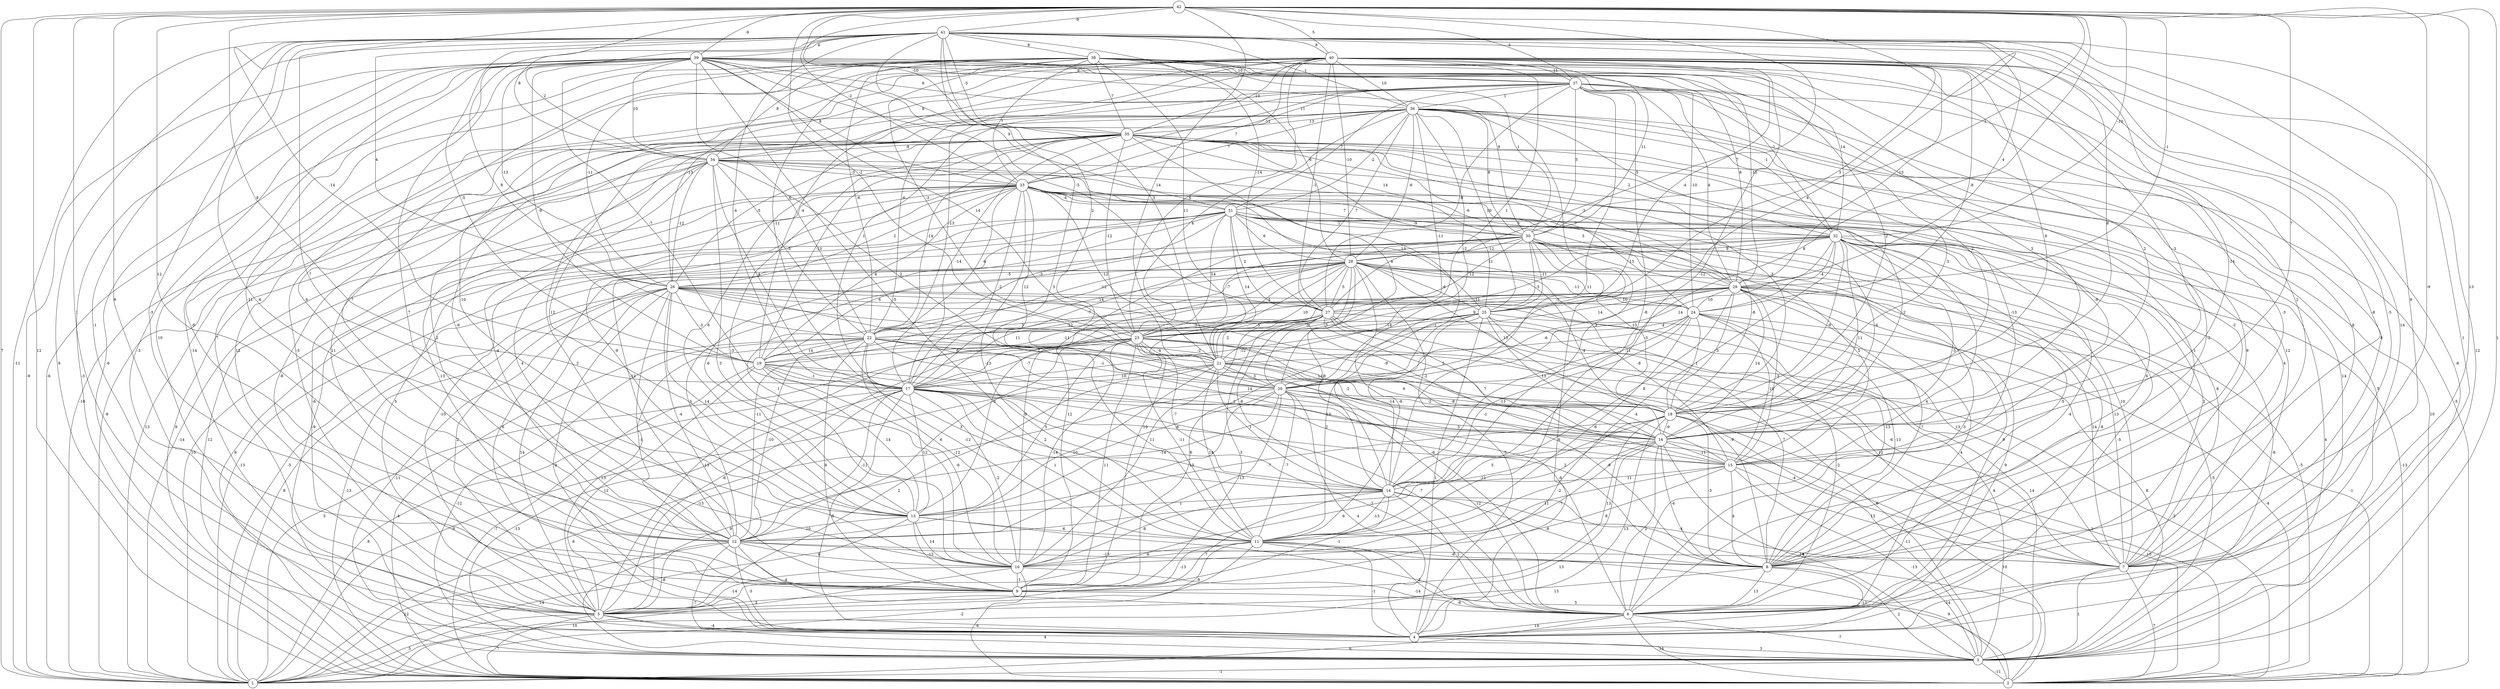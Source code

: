 graph { 
	 fontname="Helvetica,Arial,sans-serif" 
	 node [shape = circle]; 
	 42 -- 1 [label = "7"];
	 42 -- 2 [label = "12"];
	 42 -- 3 [label = "1"];
	 42 -- 5 [label = "1"];
	 42 -- 7 [label = "13"];
	 42 -- 8 [label = "-9"];
	 42 -- 9 [label = "9"];
	 42 -- 12 [label = "12"];
	 42 -- 14 [label = "8"];
	 42 -- 16 [label = "7"];
	 42 -- 17 [label = "8"];
	 42 -- 19 [label = "-14"];
	 42 -- 20 [label = "4"];
	 42 -- 21 [label = "14"];
	 42 -- 23 [label = "-2"];
	 42 -- 27 [label = "7"];
	 42 -- 29 [label = "-1"];
	 42 -- 30 [label = "1"];
	 42 -- 32 [label = "-10"];
	 42 -- 33 [label = "-2"];
	 42 -- 34 [label = "8"];
	 42 -- 35 [label = "-10"];
	 42 -- 37 [label = "5"];
	 42 -- 39 [label = "-9"];
	 42 -- 40 [label = "5"];
	 42 -- 41 [label = "-9"];
	 41 -- 1 [label = "-11"];
	 41 -- 2 [label = "9"];
	 41 -- 3 [label = "12"];
	 41 -- 4 [label = "1"];
	 41 -- 5 [label = "-1"];
	 41 -- 6 [label = "14"];
	 41 -- 7 [label = "9"];
	 41 -- 8 [label = "2"];
	 41 -- 9 [label = "-3"];
	 41 -- 10 [label = "-6"];
	 41 -- 11 [label = "3"];
	 41 -- 13 [label = "7"];
	 41 -- 17 [label = "-4"];
	 41 -- 18 [label = "8"];
	 41 -- 19 [label = "-5"];
	 41 -- 20 [label = "2"];
	 41 -- 21 [label = "3"];
	 41 -- 22 [label = "8"];
	 41 -- 25 [label = "3"];
	 41 -- 26 [label = "4"];
	 41 -- 27 [label = "-14"];
	 41 -- 29 [label = "4"];
	 41 -- 34 [label = "2"];
	 41 -- 35 [label = "-5"];
	 41 -- 36 [label = "1"];
	 41 -- 38 [label = "8"];
	 41 -- 39 [label = "6"];
	 41 -- 40 [label = "8"];
	 40 -- 3 [label = "-6"];
	 40 -- 4 [label = "-5"];
	 40 -- 5 [label = "7"];
	 40 -- 6 [label = "8"];
	 40 -- 7 [label = "-5"];
	 40 -- 12 [label = "7"];
	 40 -- 14 [label = "-12"];
	 40 -- 15 [label = "-14"];
	 40 -- 16 [label = "-3"];
	 40 -- 17 [label = "-13"];
	 40 -- 18 [label = "6"];
	 40 -- 19 [label = "-4"];
	 40 -- 21 [label = "1"];
	 40 -- 22 [label = "-6"];
	 40 -- 23 [label = "6"];
	 40 -- 24 [label = "-8"];
	 40 -- 25 [label = "-4"];
	 40 -- 26 [label = "-13"];
	 40 -- 27 [label = "-1"];
	 40 -- 28 [label = "-10"];
	 40 -- 29 [label = "-13"];
	 40 -- 30 [label = "11"];
	 40 -- 33 [label = "-12"];
	 40 -- 34 [label = "8"];
	 40 -- 35 [label = "-10"];
	 40 -- 36 [label = "10"];
	 40 -- 37 [label = "11"];
	 39 -- 1 [label = "-9"];
	 39 -- 2 [label = "-3"];
	 39 -- 3 [label = "-6"];
	 39 -- 4 [label = "-3"];
	 39 -- 5 [label = "10"];
	 39 -- 9 [label = "-6"];
	 39 -- 10 [label = "7"];
	 39 -- 11 [label = "-5"];
	 39 -- 12 [label = "-11"];
	 39 -- 16 [label = "3"];
	 39 -- 17 [label = "-7"];
	 39 -- 19 [label = "-9"];
	 39 -- 21 [label = "14"];
	 39 -- 22 [label = "6"];
	 39 -- 24 [label = "-10"];
	 39 -- 26 [label = "-13"];
	 39 -- 27 [label = "-5"];
	 39 -- 29 [label = "8"];
	 39 -- 30 [label = "9"];
	 39 -- 31 [label = "9"];
	 39 -- 32 [label = "-2"];
	 39 -- 33 [label = "8"];
	 39 -- 34 [label = "10"];
	 39 -- 36 [label = "8"];
	 39 -- 37 [label = "9"];
	 38 -- 1 [label = "-6"];
	 38 -- 4 [label = "-14"];
	 38 -- 6 [label = "-2"];
	 38 -- 7 [label = "-8"];
	 38 -- 8 [label = "-3"];
	 38 -- 12 [label = "6"];
	 38 -- 16 [label = "2"];
	 38 -- 17 [label = "-11"];
	 38 -- 18 [label = "2"];
	 38 -- 21 [label = "11"];
	 38 -- 22 [label = "-6"];
	 38 -- 23 [label = "-3"];
	 38 -- 26 [label = "-11"];
	 38 -- 28 [label = "-6"];
	 38 -- 29 [label = "-10"];
	 38 -- 30 [label = "1"];
	 38 -- 32 [label = "14"];
	 38 -- 33 [label = "7"];
	 38 -- 34 [label = "8"];
	 38 -- 35 [label = "7"];
	 38 -- 37 [label = "10"];
	 37 -- 5 [label = "12"];
	 37 -- 6 [label = "9"];
	 37 -- 7 [label = "8"];
	 37 -- 8 [label = "-2"];
	 37 -- 11 [label = "-8"];
	 37 -- 13 [label = "-10"];
	 37 -- 14 [label = "11"];
	 37 -- 17 [label = "1"];
	 37 -- 18 [label = "-2"];
	 37 -- 27 [label = "-8"];
	 37 -- 29 [label = "4"];
	 37 -- 30 [label = "5"];
	 37 -- 31 [label = "7"];
	 37 -- 32 [label = "-1"];
	 37 -- 33 [label = "7"];
	 37 -- 35 [label = "11"];
	 37 -- 36 [label = "1"];
	 36 -- 1 [label = "-10"];
	 36 -- 2 [label = "-5"];
	 36 -- 3 [label = "5"];
	 36 -- 4 [label = "14"];
	 36 -- 9 [label = "11"];
	 36 -- 11 [label = "3"];
	 36 -- 12 [label = "-6"];
	 36 -- 13 [label = "12"];
	 36 -- 18 [label = "3"];
	 36 -- 20 [label = "-2"];
	 36 -- 21 [label = "-11"];
	 36 -- 23 [label = "4"];
	 36 -- 25 [label = "10"];
	 36 -- 27 [label = "7"];
	 36 -- 28 [label = "-6"];
	 36 -- 30 [label = "9"];
	 36 -- 31 [label = "-2"];
	 36 -- 32 [label = "-5"];
	 36 -- 33 [label = "7"];
	 36 -- 35 [label = "13"];
	 35 -- 1 [label = "-9"];
	 35 -- 2 [label = "10"];
	 35 -- 5 [label = "-8"];
	 35 -- 7 [label = "12"];
	 35 -- 8 [label = "-1"];
	 35 -- 9 [label = "2"];
	 35 -- 10 [label = "-3"];
	 35 -- 12 [label = "2"];
	 35 -- 13 [label = "6"];
	 35 -- 15 [label = "-9"];
	 35 -- 17 [label = "-14"];
	 35 -- 18 [label = "-3"];
	 35 -- 19 [label = "-13"];
	 35 -- 20 [label = "4"];
	 35 -- 22 [label = "14"];
	 35 -- 23 [label = "-12"];
	 35 -- 24 [label = "7"];
	 35 -- 25 [label = "-9"];
	 35 -- 26 [label = "-5"];
	 35 -- 29 [label = "-3"];
	 35 -- 30 [label = "14"];
	 35 -- 32 [label = "2"];
	 35 -- 34 [label = "-9"];
	 34 -- 1 [label = "13"];
	 34 -- 2 [label = "9"];
	 34 -- 4 [label = "-6"];
	 34 -- 7 [label = "4"];
	 34 -- 9 [label = "-13"];
	 34 -- 10 [label = "3"];
	 34 -- 12 [label = "-4"];
	 34 -- 14 [label = "-1"];
	 34 -- 15 [label = "-13"];
	 34 -- 17 [label = "4"];
	 34 -- 20 [label = "2"];
	 34 -- 22 [label = "-5"];
	 34 -- 26 [label = "-12"];
	 34 -- 29 [label = "5"];
	 34 -- 33 [label = "-3"];
	 33 -- 1 [label = "-14"];
	 33 -- 2 [label = "12"];
	 33 -- 3 [label = "-9"];
	 33 -- 5 [label = "5"];
	 33 -- 6 [label = "4"];
	 33 -- 8 [label = "6"];
	 33 -- 11 [label = "-13"];
	 33 -- 12 [label = "4"];
	 33 -- 13 [label = "-9"];
	 33 -- 16 [label = "-2"];
	 33 -- 17 [label = "-2"];
	 33 -- 19 [label = "4"];
	 33 -- 20 [label = "12"];
	 33 -- 21 [label = "-12"];
	 33 -- 22 [label = "-6"];
	 33 -- 25 [label = "13"];
	 33 -- 26 [label = "2"];
	 33 -- 29 [label = "3"];
	 33 -- 30 [label = "7"];
	 33 -- 31 [label = "-4"];
	 33 -- 32 [label = "-6"];
	 32 -- 1 [label = "-5"];
	 32 -- 2 [label = "-13"];
	 32 -- 3 [label = "-6"];
	 32 -- 4 [label = "-5"];
	 32 -- 6 [label = "-8"];
	 32 -- 7 [label = "2"];
	 32 -- 8 [label = "-5"];
	 32 -- 9 [label = "-4"];
	 32 -- 15 [label = "-5"];
	 32 -- 16 [label = "11"];
	 32 -- 17 [label = "-7"];
	 32 -- 18 [label = "-9"];
	 32 -- 20 [label = "14"];
	 32 -- 22 [label = "-12"];
	 32 -- 23 [label = "-3"];
	 32 -- 24 [label = "-4"];
	 32 -- 28 [label = "9"];
	 31 -- 1 [label = "10"];
	 31 -- 2 [label = "6"];
	 31 -- 3 [label = "4"];
	 31 -- 4 [label = "6"];
	 31 -- 5 [label = "-10"];
	 31 -- 6 [label = "-4"];
	 31 -- 7 [label = "8"];
	 31 -- 12 [label = "-12"];
	 31 -- 13 [label = "6"];
	 31 -- 16 [label = "-4"];
	 31 -- 18 [label = "-8"];
	 31 -- 21 [label = "14"];
	 31 -- 22 [label = "-3"];
	 31 -- 23 [label = "14"];
	 31 -- 24 [label = "11"];
	 31 -- 27 [label = "2"];
	 31 -- 28 [label = "6"];
	 31 -- 30 [label = "1"];
	 30 -- 1 [label = "-13"];
	 30 -- 2 [label = "-5"];
	 30 -- 4 [label = "6"];
	 30 -- 6 [label = "3"];
	 30 -- 7 [label = "10"];
	 30 -- 9 [label = "12"];
	 30 -- 15 [label = "5"];
	 30 -- 18 [label = "13"];
	 30 -- 19 [label = "6"];
	 30 -- 20 [label = "9"];
	 30 -- 23 [label = "-7"];
	 30 -- 25 [label = "-11"];
	 30 -- 27 [label = "12"];
	 30 -- 28 [label = "-12"];
	 30 -- 29 [label = "13"];
	 29 -- 2 [label = "-1"];
	 29 -- 3 [label = "-5"];
	 29 -- 4 [label = "9"];
	 29 -- 6 [label = "4"];
	 29 -- 7 [label = "14"];
	 29 -- 8 [label = "-7"];
	 29 -- 12 [label = "-11"];
	 29 -- 13 [label = "-3"];
	 29 -- 14 [label = "8"];
	 29 -- 15 [label = "-3"];
	 29 -- 16 [label = "14"];
	 29 -- 17 [label = "11"];
	 29 -- 18 [label = "3"];
	 29 -- 19 [label = "3"];
	 29 -- 20 [label = "-6"];
	 29 -- 23 [label = "14"];
	 29 -- 24 [label = "10"];
	 29 -- 25 [label = "10"];
	 29 -- 27 [label = "-5"];
	 28 -- 4 [label = "-5"];
	 28 -- 5 [label = "2"];
	 28 -- 6 [label = "9"];
	 28 -- 7 [label = "13"];
	 28 -- 9 [label = "10"];
	 28 -- 10 [label = "9"];
	 28 -- 11 [label = "-9"];
	 28 -- 12 [label = "5"];
	 28 -- 13 [label = "1"];
	 28 -- 14 [label = "8"];
	 28 -- 15 [label = "-8"];
	 28 -- 16 [label = "-4"];
	 28 -- 17 [label = "-12"];
	 28 -- 18 [label = "13"];
	 28 -- 20 [label = "5"];
	 28 -- 21 [label = "10"];
	 28 -- 22 [label = "14"];
	 28 -- 23 [label = "-4"];
	 28 -- 24 [label = "-11"];
	 28 -- 25 [label = "-6"];
	 28 -- 26 [label = "-5"];
	 28 -- 27 [label = "5"];
	 27 -- 3 [label = "14"];
	 27 -- 5 [label = "-13"];
	 27 -- 7 [label = "-6"];
	 27 -- 8 [label = "-9"];
	 27 -- 9 [label = "3"];
	 27 -- 10 [label = "11"];
	 27 -- 14 [label = "-8"];
	 27 -- 15 [label = "7"];
	 27 -- 16 [label = "-2"];
	 27 -- 17 [label = "7"];
	 27 -- 18 [label = "5"];
	 27 -- 19 [label = "-11"];
	 27 -- 21 [label = "2"];
	 27 -- 22 [label = "2"];
	 27 -- 23 [label = "-3"];
	 26 -- 1 [label = "8"];
	 26 -- 2 [label = "-13"];
	 26 -- 3 [label = "-11"];
	 26 -- 4 [label = "9"];
	 26 -- 5 [label = "14"];
	 26 -- 6 [label = "-6"];
	 26 -- 7 [label = "13"];
	 26 -- 8 [label = "-13"];
	 26 -- 9 [label = "-1"];
	 26 -- 12 [label = "-4"];
	 26 -- 13 [label = "14"];
	 26 -- 15 [label = "14"];
	 26 -- 16 [label = "-9"];
	 26 -- 18 [label = "-2"];
	 26 -- 19 [label = "-3"];
	 26 -- 24 [label = "-11"];
	 25 -- 3 [label = "4"];
	 25 -- 4 [label = "1"];
	 25 -- 6 [label = "-2"];
	 25 -- 8 [label = "7"];
	 25 -- 9 [label = "6"];
	 25 -- 11 [label = "2"];
	 25 -- 14 [label = "-14"];
	 25 -- 16 [label = "13"];
	 25 -- 17 [label = "-12"];
	 25 -- 22 [label = "-9"];
	 25 -- 23 [label = "-14"];
	 24 -- 2 [label = "-4"];
	 24 -- 3 [label = "8"];
	 24 -- 8 [label = "-13"];
	 24 -- 11 [label = "-6"];
	 24 -- 14 [label = "-13"];
	 24 -- 15 [label = "10"];
	 24 -- 18 [label = "1"];
	 24 -- 20 [label = "11"];
	 24 -- 21 [label = "-5"];
	 24 -- 23 [label = "-4"];
	 23 -- 1 [label = "5"];
	 23 -- 2 [label = "3"];
	 23 -- 3 [label = "6"];
	 23 -- 5 [label = "-6"];
	 23 -- 7 [label = "12"];
	 23 -- 9 [label = "11"];
	 23 -- 10 [label = "-14"];
	 23 -- 11 [label = "-11"];
	 23 -- 12 [label = "6"];
	 23 -- 13 [label = "5"];
	 23 -- 14 [label = "-7"];
	 23 -- 16 [label = "-2"];
	 23 -- 17 [label = "-7"];
	 23 -- 19 [label = "6"];
	 23 -- 21 [label = "-4"];
	 22 -- 2 [label = "-4"];
	 22 -- 3 [label = "-12"];
	 22 -- 5 [label = "13"];
	 22 -- 6 [label = "-6"];
	 22 -- 9 [label = "8"];
	 22 -- 10 [label = "-12"];
	 22 -- 11 [label = "-12"];
	 22 -- 12 [label = "-10"];
	 22 -- 15 [label = "2"];
	 22 -- 16 [label = "14"];
	 22 -- 19 [label = "14"];
	 22 -- 20 [label = "-1"];
	 22 -- 21 [label = "-7"];
	 21 -- 1 [label = "-9"];
	 21 -- 2 [label = "2"];
	 21 -- 5 [label = "2"];
	 21 -- 8 [label = "-9"];
	 21 -- 11 [label = "14"];
	 21 -- 12 [label = "10"];
	 21 -- 14 [label = "1"];
	 21 -- 16 [label = "-2"];
	 21 -- 17 [label = "10"];
	 21 -- 18 [label = "6"];
	 21 -- 20 [label = "3"];
	 20 -- 1 [label = "6"];
	 20 -- 3 [label = "9"];
	 20 -- 4 [label = "4"];
	 20 -- 6 [label = "12"];
	 20 -- 10 [label = "-13"];
	 20 -- 11 [label = "-7"];
	 20 -- 12 [label = "13"];
	 20 -- 13 [label = "-14"];
	 20 -- 15 [label = "3"];
	 20 -- 16 [label = "-1"];
	 20 -- 18 [label = "-8"];
	 19 -- 2 [label = "-7"];
	 19 -- 5 [label = "12"];
	 19 -- 6 [label = "-7"];
	 19 -- 8 [label = "2"];
	 19 -- 10 [label = "-6"];
	 19 -- 13 [label = "14"];
	 19 -- 14 [label = "3"];
	 19 -- 17 [label = "-1"];
	 18 -- 2 [label = "10"];
	 18 -- 3 [label = "-11"];
	 18 -- 4 [label = "13"];
	 18 -- 5 [label = "6"];
	 18 -- 8 [label = "-3"];
	 18 -- 9 [label = "13"];
	 18 -- 12 [label = "-11"];
	 18 -- 13 [label = "-7"];
	 18 -- 16 [label = "-9"];
	 17 -- 1 [label = "8"];
	 17 -- 3 [label = "-13"];
	 17 -- 4 [label = "-8"];
	 17 -- 5 [label = "-13"];
	 17 -- 6 [label = "-2"];
	 17 -- 7 [label = "-4"];
	 17 -- 10 [label = "-2"];
	 17 -- 11 [label = "1"];
	 17 -- 12 [label = "-11"];
	 17 -- 13 [label = "12"];
	 17 -- 14 [label = "2"];
	 17 -- 15 [label = "-6"];
	 17 -- 16 [label = "-13"];
	 16 -- 1 [label = "13"];
	 16 -- 2 [label = "10"];
	 16 -- 3 [label = "-4"];
	 16 -- 6 [label = "2"];
	 16 -- 8 [label = "-4"];
	 16 -- 10 [label = "-7"];
	 16 -- 11 [label = "-2"];
	 16 -- 14 [label = "5"];
	 16 -- 15 [label = "-11"];
	 15 -- 3 [label = "-13"];
	 15 -- 7 [label = "13"];
	 15 -- 8 [label = "4"];
	 15 -- 10 [label = "8"];
	 15 -- 11 [label = "11"];
	 15 -- 14 [label = "11"];
	 14 -- 2 [label = "7"];
	 14 -- 5 [label = "7"];
	 14 -- 6 [label = "1"];
	 14 -- 7 [label = "-4"];
	 14 -- 8 [label = "-8"];
	 14 -- 9 [label = "-1"];
	 14 -- 10 [label = "-8"];
	 14 -- 11 [label = "-13"];
	 14 -- 13 [label = "1"];
	 13 -- 1 [label = "14"];
	 13 -- 2 [label = "5"];
	 13 -- 9 [label = "-13"];
	 13 -- 10 [label = "14"];
	 13 -- 11 [label = "-6"];
	 13 -- 12 [label = "10"];
	 12 -- 1 [label = "12"];
	 12 -- 3 [label = "-7"];
	 12 -- 4 [label = "-3"];
	 12 -- 5 [label = "-8"];
	 12 -- 6 [label = "4"];
	 12 -- 7 [label = "-14"];
	 12 -- 8 [label = "-13"];
	 12 -- 10 [label = "6"];
	 11 -- 1 [label = "-2"];
	 11 -- 2 [label = "9"];
	 11 -- 4 [label = "-1"];
	 11 -- 5 [label = "-8"];
	 11 -- 6 [label = "-2"];
	 11 -- 8 [label = "-6"];
	 11 -- 9 [label = "-13"];
	 11 -- 10 [label = "-6"];
	 10 -- 1 [label = "10"];
	 10 -- 2 [label = "-6"];
	 10 -- 5 [label = "-14"];
	 10 -- 6 [label = "-14"];
	 10 -- 9 [label = "-1"];
	 9 -- 5 [label = "3"];
	 9 -- 6 [label = "-6"];
	 8 -- 3 [label = "2"];
	 8 -- 4 [label = "-13"];
	 8 -- 5 [label = "13"];
	 8 -- 6 [label = "13"];
	 7 -- 2 [label = "7"];
	 7 -- 3 [label = "1"];
	 7 -- 4 [label = "-14"];
	 6 -- 1 [label = "6"];
	 6 -- 2 [label = "14"];
	 6 -- 3 [label = "-7"];
	 6 -- 4 [label = "14"];
	 5 -- 1 [label = "5"];
	 5 -- 2 [label = "7"];
	 5 -- 3 [label = "4"];
	 5 -- 4 [label = "-4"];
	 4 -- 3 [label = "3"];
	 3 -- 1 [label = "-1"];
	 3 -- 2 [label = "-11"];
	 1;
	 2;
	 3;
	 4;
	 5;
	 6;
	 7;
	 8;
	 9;
	 10;
	 11;
	 12;
	 13;
	 14;
	 15;
	 16;
	 17;
	 18;
	 19;
	 20;
	 21;
	 22;
	 23;
	 24;
	 25;
	 26;
	 27;
	 28;
	 29;
	 30;
	 31;
	 32;
	 33;
	 34;
	 35;
	 36;
	 37;
	 38;
	 39;
	 40;
	 41;
	 42;
}
